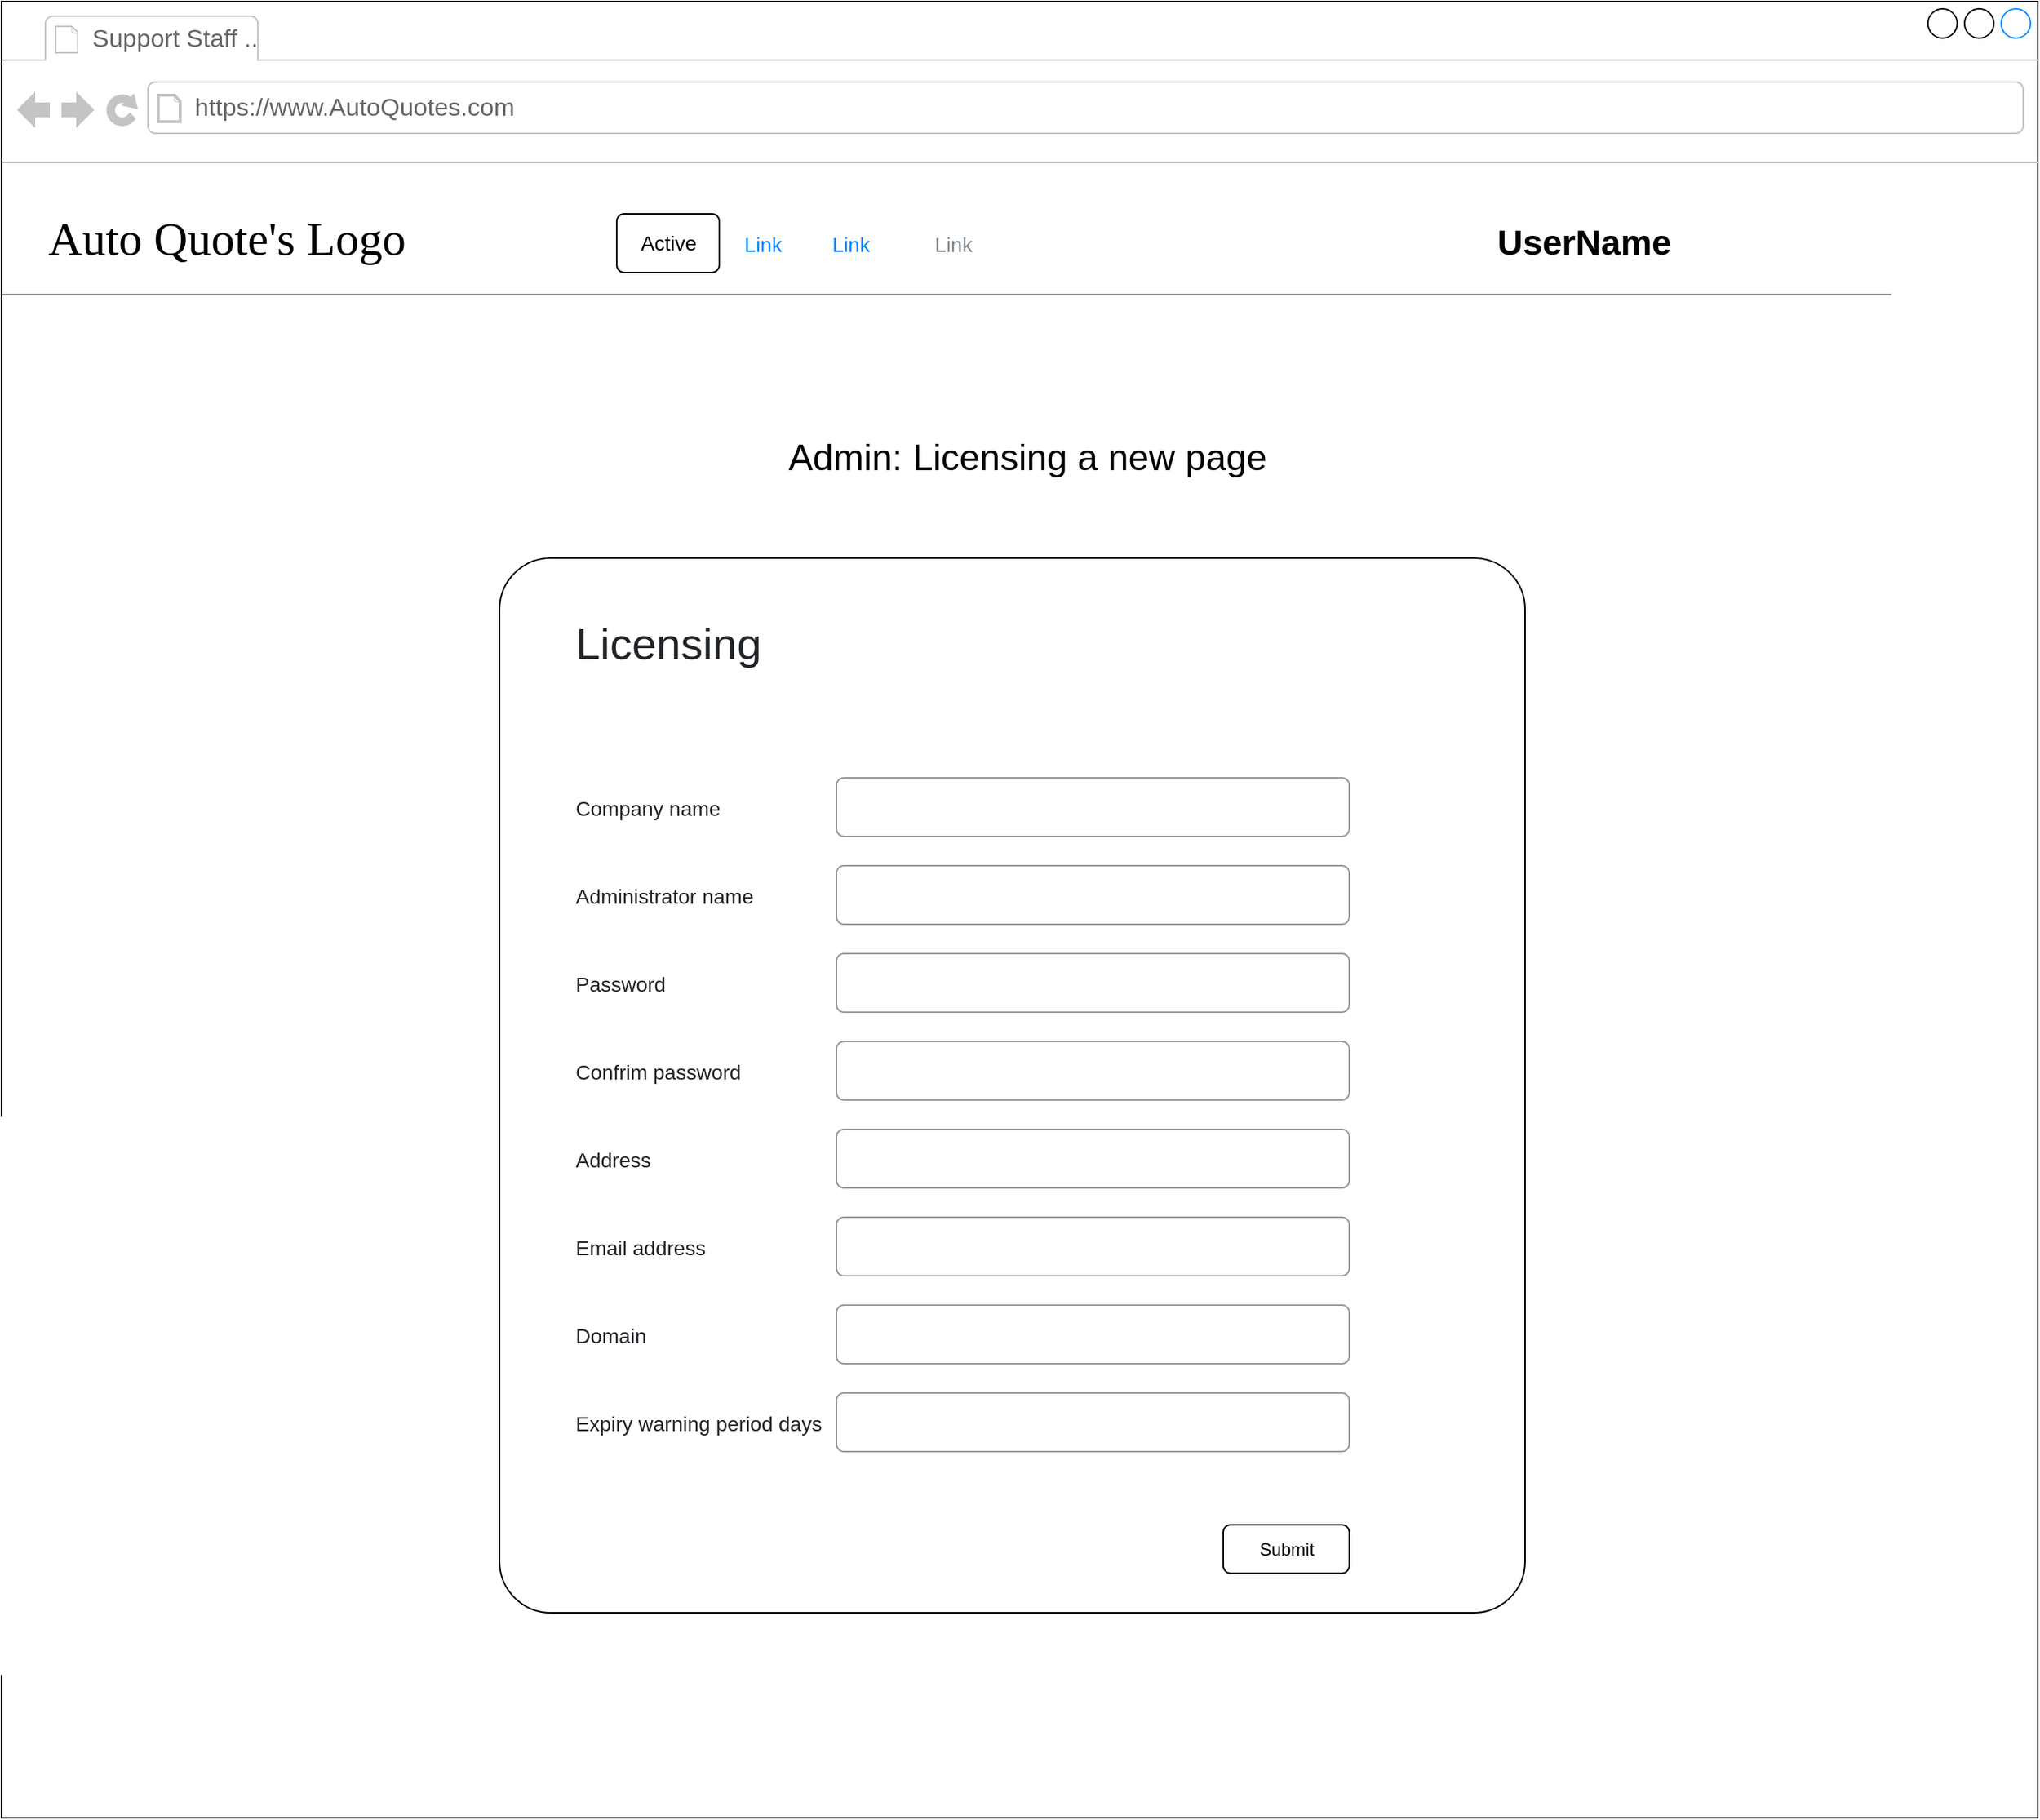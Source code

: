 <mxfile version="20.2.3" type="device" pages="2"><diagram id="CKeb0yj6xMN5CsEWADIC" name="Page-1"><mxGraphModel dx="1065" dy="817" grid="1" gridSize="10" guides="1" tooltips="1" connect="1" arrows="1" fold="1" page="1" pageScale="1" pageWidth="1100" pageHeight="850" math="0" shadow="0"><root><mxCell id="0"/><mxCell id="1" parent="0"/><mxCell id="JtDc264H3YNPs5IaX9UU-1" value="" style="strokeWidth=1;shadow=0;dashed=0;align=left;html=1;shape=mxgraph.mockup.containers.browserWindow;rSize=0;mainText=,;recursiveResize=0;rounded=0;labelBackgroundColor=none;fontFamily=Verdana;fontSize=12;deletable=0;movable=0;" parent="1" vertex="1"><mxGeometry x="70" y="60" width="1390" height="1240" as="geometry"/></mxCell><mxCell id="JtDc264H3YNPs5IaX9UU-2" value="Support Staff .." style="strokeWidth=1;shadow=0;dashed=0;align=center;html=1;shape=mxgraph.mockup.containers.anchor;fontSize=17;fontColor=#666666;align=left;" parent="JtDc264H3YNPs5IaX9UU-1" vertex="1"><mxGeometry x="60" y="12" width="150" height="28" as="geometry"/></mxCell><mxCell id="JtDc264H3YNPs5IaX9UU-3" value="https://www.AutoQuotes.com" style="strokeWidth=1;shadow=0;dashed=0;align=center;html=1;shape=mxgraph.mockup.containers.anchor;rSize=0;fontSize=17;fontColor=#666666;align=left;" parent="JtDc264H3YNPs5IaX9UU-1" vertex="1"><mxGeometry x="130" y="60" width="250" height="26" as="geometry"/></mxCell><mxCell id="JtDc264H3YNPs5IaX9UU-4" value="&lt;font style=&quot;font-size: 32px;&quot;&gt;Auto Quote's Logo&lt;/font&gt;" style="text;html=1;points=[];align=left;verticalAlign=top;spacingTop=-4;fontSize=30;fontFamily=Verdana" parent="JtDc264H3YNPs5IaX9UU-1" vertex="1"><mxGeometry x="30" y="140" width="340" height="50" as="geometry"/></mxCell><mxCell id="JtDc264H3YNPs5IaX9UU-5" value="" style="verticalLabelPosition=bottom;shadow=0;dashed=0;align=center;html=1;verticalAlign=top;strokeWidth=1;shape=mxgraph.mockup.markup.line;strokeColor=#999999;rounded=0;labelBackgroundColor=none;fillColor=#ffffff;fontFamily=Verdana;fontSize=12;fontColor=#000000;" parent="JtDc264H3YNPs5IaX9UU-1" vertex="1"><mxGeometry y="190" width="1290" height="20" as="geometry"/></mxCell><mxCell id="JtDc264H3YNPs5IaX9UU-6" value="Active" style="html=1;shadow=0;dashed=0;shape=mxgraph.bootstrap.rrect;rSize=5;fontSize=14;fillStyle=auto;" parent="JtDc264H3YNPs5IaX9UU-1" vertex="1"><mxGeometry x="420" y="145" width="70" height="40" as="geometry"/></mxCell><mxCell id="JtDc264H3YNPs5IaX9UU-7" value="Link" style="fillColor=none;strokeColor=none;fontSize=14;fontColor=#0085FC;" parent="JtDc264H3YNPs5IaX9UU-1" vertex="1"><mxGeometry x="490" y="145" width="60" height="40" as="geometry"/></mxCell><mxCell id="JtDc264H3YNPs5IaX9UU-8" value="Link" style="fillColor=none;strokeColor=none;fontSize=14;fontColor=#0085FC;" parent="JtDc264H3YNPs5IaX9UU-1" vertex="1"><mxGeometry x="550" y="145" width="60" height="40" as="geometry"/></mxCell><mxCell id="JtDc264H3YNPs5IaX9UU-9" value="Link" style="fillColor=none;strokeColor=none;fontSize=14;fontColor=#7D868C;" parent="JtDc264H3YNPs5IaX9UU-1" vertex="1"><mxGeometry x="610" y="145" width="80" height="40" as="geometry"/></mxCell><mxCell id="JtDc264H3YNPs5IaX9UU-10" value="" style="shape=image;html=1;verticalAlign=top;verticalLabelPosition=bottom;labelBackgroundColor=#ffffff;imageAspect=0;aspect=fixed;image=https://cdn3.iconfinder.com/data/icons/essential-rounded/64/Rounded-31-128.png" parent="JtDc264H3YNPs5IaX9UU-1" vertex="1"><mxGeometry x="1160" y="143" width="44" height="44" as="geometry"/></mxCell><mxCell id="JtDc264H3YNPs5IaX9UU-11" value="" style="shape=image;html=1;verticalAlign=top;verticalLabelPosition=bottom;labelBackgroundColor=#ffffff;imageAspect=0;aspect=fixed;image=https://cdn3.iconfinder.com/data/icons/user-interface-169/32/login-128.png" parent="JtDc264H3YNPs5IaX9UU-1" vertex="1"><mxGeometry x="1210" y="142.5" width="45" height="45" as="geometry"/></mxCell><mxCell id="JtDc264H3YNPs5IaX9UU-12" value="UserName" style="text;strokeColor=none;fillColor=none;html=1;fontSize=24;fontStyle=1;verticalAlign=middle;align=center;" parent="JtDc264H3YNPs5IaX9UU-1" vertex="1"><mxGeometry x="1020" y="145" width="120" height="40" as="geometry"/></mxCell><mxCell id="JtDc264H3YNPs5IaX9UU-82" value="&lt;font style=&quot;font-size: 25px;&quot;&gt;Admin: Licensing a new page&lt;/font&gt;" style="text;html=1;strokeColor=none;fillColor=none;align=center;verticalAlign=middle;whiteSpace=wrap;rounded=0;" parent="JtDc264H3YNPs5IaX9UU-1" vertex="1"><mxGeometry x="507.5" y="280" width="385" height="60" as="geometry"/></mxCell><mxCell id="JtDc264H3YNPs5IaX9UU-154" value="" style="rounded=1;whiteSpace=wrap;html=1;fontSize=30;arcSize=5;" parent="JtDc264H3YNPs5IaX9UU-1" vertex="1"><mxGeometry x="340" y="380" width="700" height="720" as="geometry"/></mxCell><mxCell id="JtDc264H3YNPs5IaX9UU-135" value="Licensing" style="fillColor=none;strokeColor=none;align=left;fontSize=30;fontColor=#212529;" parent="JtDc264H3YNPs5IaX9UU-1" vertex="1"><mxGeometry x="390" y="415" width="260" height="40" as="geometry"/></mxCell><mxCell id="JtDc264H3YNPs5IaX9UU-140" value="Company name" style="fillColor=none;strokeColor=none;align=left;fontSize=14;fontColor=#212529;" parent="JtDc264H3YNPs5IaX9UU-1" vertex="1"><mxGeometry x="390" y="530" width="100" height="40" as="geometry"/></mxCell><mxCell id="JtDc264H3YNPs5IaX9UU-141" value="" style="html=1;shadow=0;dashed=0;shape=mxgraph.bootstrap.rrect;rSize=5;fillColor=none;strokeColor=#999999;align=left;spacing=15;fontSize=14;fontColor=#6C767D;" parent="JtDc264H3YNPs5IaX9UU-1" vertex="1"><mxGeometry x="570" y="590.0" width="350" height="40" as="geometry"/></mxCell><mxCell id="JtDc264H3YNPs5IaX9UU-142" value="Administrator name" style="fillColor=none;strokeColor=none;align=left;fontSize=14;fontColor=#212529;" parent="JtDc264H3YNPs5IaX9UU-1" vertex="1"><mxGeometry x="390" y="590" width="100" height="40" as="geometry"/></mxCell><mxCell id="JtDc264H3YNPs5IaX9UU-143" value="" style="html=1;shadow=0;dashed=0;shape=mxgraph.bootstrap.rrect;rSize=5;fillColor=none;strokeColor=#999999;align=left;spacing=15;fontSize=14;fontColor=#6C767D;" parent="JtDc264H3YNPs5IaX9UU-1" vertex="1"><mxGeometry x="570" y="650.0" width="350" height="40" as="geometry"/></mxCell><mxCell id="JtDc264H3YNPs5IaX9UU-144" value="Password" style="fillColor=none;strokeColor=none;align=left;fontSize=14;fontColor=#212529;" parent="JtDc264H3YNPs5IaX9UU-1" vertex="1"><mxGeometry x="390" y="650" width="100" height="40" as="geometry"/></mxCell><mxCell id="JtDc264H3YNPs5IaX9UU-145" value="" style="html=1;shadow=0;dashed=0;shape=mxgraph.bootstrap.rrect;rSize=5;fillColor=none;strokeColor=#999999;align=left;spacing=15;fontSize=14;fontColor=#6C767D;" parent="JtDc264H3YNPs5IaX9UU-1" vertex="1"><mxGeometry x="570" y="710.0" width="350" height="40" as="geometry"/></mxCell><mxCell id="JtDc264H3YNPs5IaX9UU-146" value="Address" style="fillColor=none;strokeColor=none;align=left;fontSize=14;fontColor=#212529;" parent="JtDc264H3YNPs5IaX9UU-1" vertex="1"><mxGeometry x="390" y="770" width="100" height="40" as="geometry"/></mxCell><mxCell id="JtDc264H3YNPs5IaX9UU-147" value="" style="html=1;shadow=0;dashed=0;shape=mxgraph.bootstrap.rrect;rSize=5;fillColor=none;strokeColor=#999999;align=left;spacing=15;fontSize=14;fontColor=#6C767D;" parent="JtDc264H3YNPs5IaX9UU-1" vertex="1"><mxGeometry x="570" y="770.0" width="350" height="40" as="geometry"/></mxCell><mxCell id="JtDc264H3YNPs5IaX9UU-148" value="Email address" style="fillColor=none;strokeColor=none;align=left;fontSize=14;fontColor=#212529;" parent="JtDc264H3YNPs5IaX9UU-1" vertex="1"><mxGeometry x="390" y="830" width="100" height="40" as="geometry"/></mxCell><mxCell id="JtDc264H3YNPs5IaX9UU-150" value="" style="html=1;shadow=0;dashed=0;shape=mxgraph.bootstrap.rrect;rSize=5;fillColor=none;strokeColor=#999999;align=left;spacing=15;fontSize=14;fontColor=#6C767D;" parent="JtDc264H3YNPs5IaX9UU-1" vertex="1"><mxGeometry x="570" y="830.0" width="350" height="40" as="geometry"/></mxCell><mxCell id="JtDc264H3YNPs5IaX9UU-151" value="Expiry warning period days" style="fillColor=none;strokeColor=none;align=left;fontSize=14;fontColor=#212529;" parent="JtDc264H3YNPs5IaX9UU-1" vertex="1"><mxGeometry x="390" y="950" width="100" height="40" as="geometry"/></mxCell><mxCell id="JtDc264H3YNPs5IaX9UU-156" value="Submit" style="rounded=1;html=1;align=center;verticalAlign=middle;fontStyle=0;fontSize=12;sketch=0;" parent="JtDc264H3YNPs5IaX9UU-1" vertex="1"><mxGeometry x="834" y="1040" width="86" height="33" as="geometry"/></mxCell><mxCell id="4hqACmuP1HohQG3la7Xv-1" value="" style="html=1;shadow=0;dashed=0;shape=mxgraph.bootstrap.rrect;rSize=5;fillColor=none;strokeColor=#999999;align=left;spacing=15;fontSize=14;fontColor=#6C767D;" parent="JtDc264H3YNPs5IaX9UU-1" vertex="1"><mxGeometry x="570" y="890.0" width="350" height="40" as="geometry"/></mxCell><mxCell id="4hqACmuP1HohQG3la7Xv-2" value="Confrim password" style="fillColor=none;strokeColor=none;align=left;fontSize=14;fontColor=#212529;" parent="JtDc264H3YNPs5IaX9UU-1" vertex="1"><mxGeometry x="390" y="710" width="100" height="40" as="geometry"/></mxCell><mxCell id="Dd3aIj_N8hL28_hpcreT-2" value="" style="html=1;shadow=0;dashed=0;shape=mxgraph.bootstrap.rrect;rSize=5;fillColor=none;strokeColor=#999999;align=left;spacing=15;fontSize=14;fontColor=#6C767D;" vertex="1" parent="JtDc264H3YNPs5IaX9UU-1"><mxGeometry x="570" y="950.0" width="350" height="40" as="geometry"/></mxCell><mxCell id="Dd3aIj_N8hL28_hpcreT-3" value="" style="html=1;shadow=0;dashed=0;shape=mxgraph.bootstrap.rrect;rSize=5;fillColor=none;strokeColor=#999999;align=left;spacing=15;fontSize=14;fontColor=#6C767D;" vertex="1" parent="JtDc264H3YNPs5IaX9UU-1"><mxGeometry x="570" y="530.0" width="350" height="40" as="geometry"/></mxCell><mxCell id="Dd3aIj_N8hL28_hpcreT-4" value="Domain" style="fillColor=none;strokeColor=none;align=left;fontSize=14;fontColor=#212529;" vertex="1" parent="JtDc264H3YNPs5IaX9UU-1"><mxGeometry x="390" y="890" width="100" height="40" as="geometry"/></mxCell></root></mxGraphModel></diagram><diagram name="Page-2" id="OmZb16Cm7S86JCcyQ2J-"><mxGraphModel dx="1207" dy="671" grid="1" gridSize="10" guides="1" tooltips="1" connect="1" arrows="1" fold="1" page="1" pageScale="1" pageWidth="850" pageHeight="1100" math="0" shadow="0">&#xa;      <root>&#xa;        <mxCell id="0"/>&#xa;        <mxCell id="1" parent="0"/>&#xa;      </root>&#xa;    </mxGraphModel></diagram></mxfile>